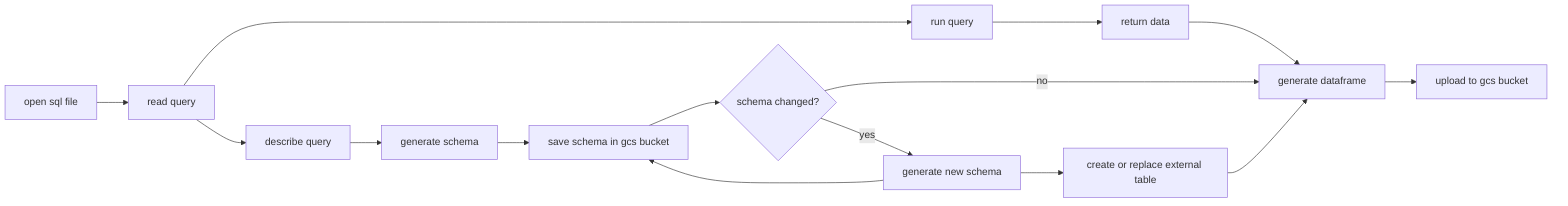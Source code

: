 flowchart LR
    a[open sql file]
    b[read query]
    c[run query]
    d[return data]
    e[generate dataframe]
    f[upload to gcs bucket]

    a-->b-->c-->d-->e-->f

    b-->ba[describe query]
    ba-->bb[generate schema]-->bc[save schema in gcs bucket]
    bc-->bca{schema changed?}
    bca-->|no| e
    bca-->|yes| bcb[generate new schema]
    bcb-->bc
    bcb-->bd[create or replace external table]
    bd-->e